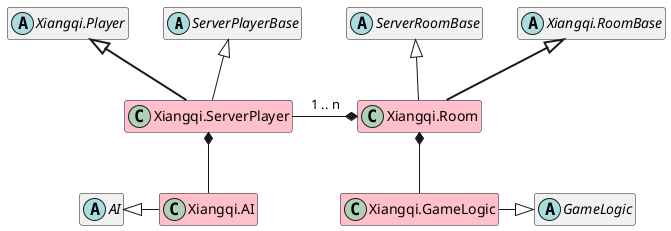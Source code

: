 @startuml
hide empty members

abstract class ServerPlayerBase
abstract class ServerRoomBase
abstract class "Xiangqi.Player" as MyPlayer
abstract class "Xiangqi.RoomBase" as MyRoomBase
class "Xiangqi.ServerPlayer" as MyServerPlayer #pink
class "Xiangqi.Room" as MyRoom #pink

abstract class GameLogic
class "Xiangqi.GameLogic" as MyGameLogic #pink

abstract class AI
class "Xiangqi.AI" as MyAI #pink

MyPlayer <|-d[thickness=2]- MyServerPlayer
MyRoomBase <|-d[thickness=2]- MyRoom

MyServerPlayer -u-|> ServerPlayerBase 
MyRoom -u-|> ServerRoomBase 

MyServerPlayer -r-* MyRoom: 1 .. n
'MyPlayer .r.* MyRoomBase

ServerPlayerBase -l[hidden]- MyPlayer
ServerRoomBase -r[hidden]- MyRoomBase

MyGameLogic -r-|> GameLogic
MyGameLogic -u-* MyRoom

MyAI -l-|> AI
MyAI -u-* MyServerPlayer

@enduml
